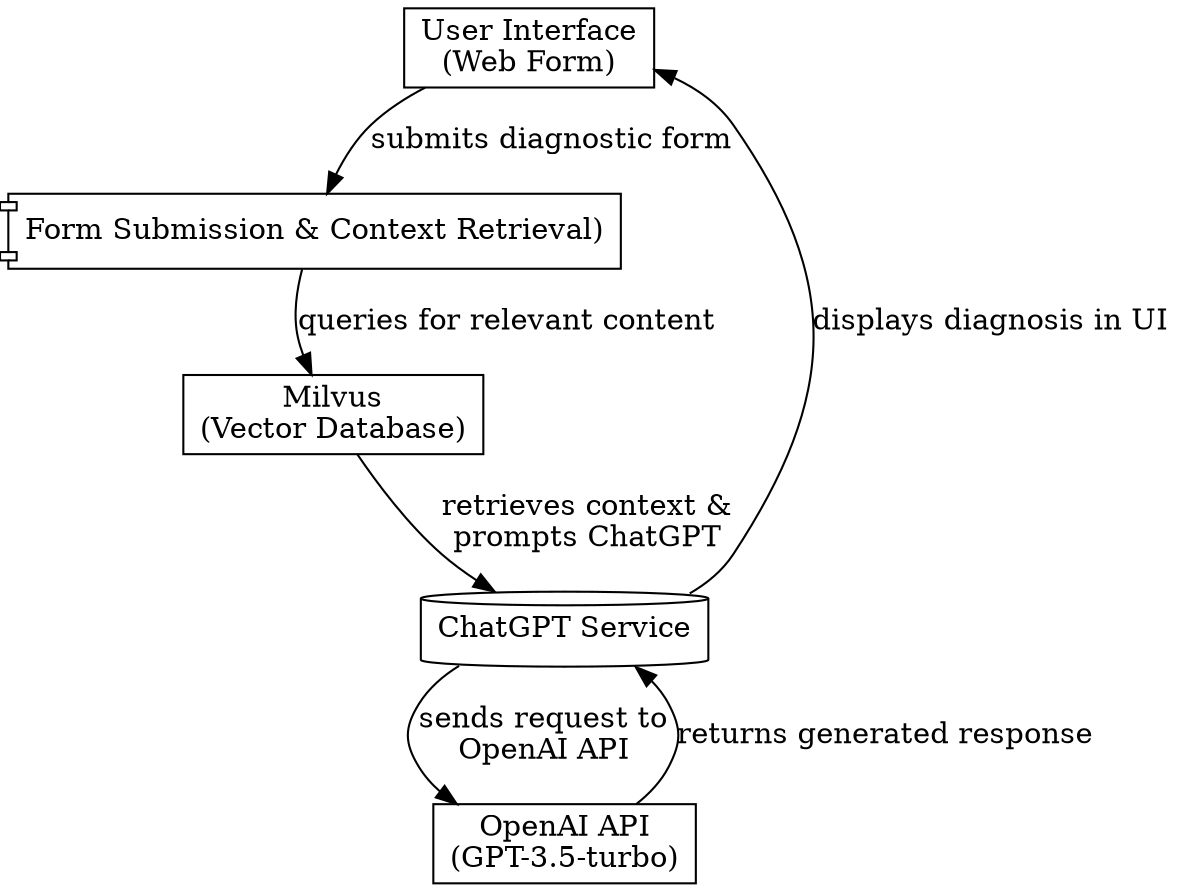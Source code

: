 // AI-driven Car Repair Assistant Architecture
digraph {
	rankdir=TB
	A [label="User Interface
(Web Form)" shape=rectangle]
	B [label="Form Submission & Context Retrieval)" shape=component]
	E [label="Milvus
(Vector Database)" shape=database]
	C [label="ChatGPT Service" shape=cylinder]
	D [label="OpenAI API
(GPT-3.5-turbo)" shape=cloud]
	A -> B [label="submits diagnostic form"]
	B -> E [label="queries for relevant content"]
	E -> C [label="retrieves context &
prompts ChatGPT"]
	C -> D [label="sends request to
OpenAI API"]
	D -> C [label="returns generated response"]
	C -> A [label="displays diagnosis in UI"]
}
